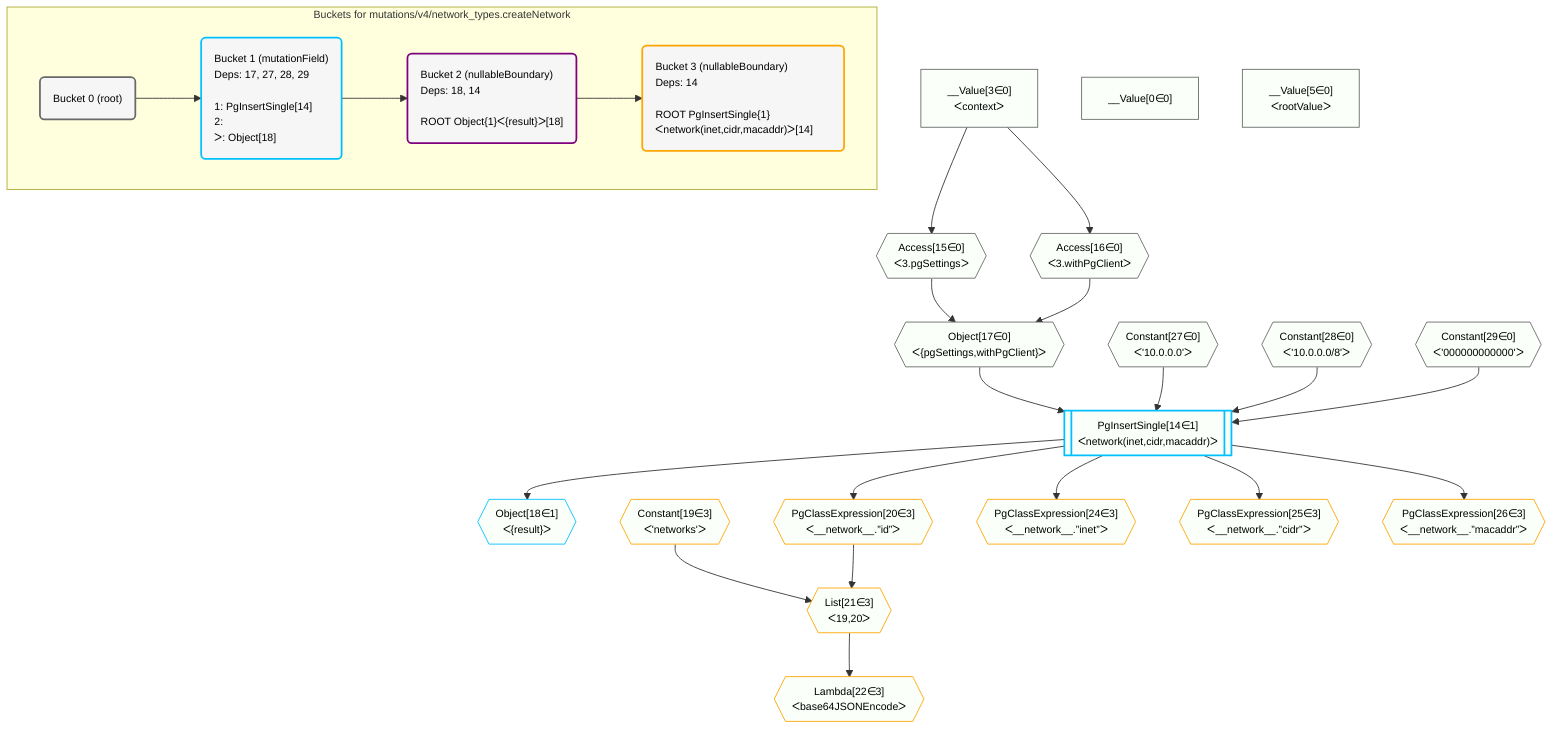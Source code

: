 %%{init: {'themeVariables': { 'fontSize': '12px'}}}%%
graph TD
    classDef path fill:#eee,stroke:#000,color:#000
    classDef plan fill:#fff,stroke-width:1px,color:#000
    classDef itemplan fill:#fff,stroke-width:2px,color:#000
    classDef unbatchedplan fill:#dff,stroke-width:1px,color:#000
    classDef sideeffectplan fill:#fcc,stroke-width:2px,color:#000
    classDef bucket fill:#f6f6f6,color:#000,stroke-width:2px,text-align:left


    %% plan dependencies
    Object17{{"Object[17∈0]<br />ᐸ{pgSettings,withPgClient}ᐳ"}}:::plan
    Access15{{"Access[15∈0]<br />ᐸ3.pgSettingsᐳ"}}:::plan
    Access16{{"Access[16∈0]<br />ᐸ3.withPgClientᐳ"}}:::plan
    Access15 & Access16 --> Object17
    __Value3["__Value[3∈0]<br />ᐸcontextᐳ"]:::plan
    __Value3 --> Access15
    __Value3 --> Access16
    __Value0["__Value[0∈0]"]:::plan
    __Value5["__Value[5∈0]<br />ᐸrootValueᐳ"]:::plan
    Constant27{{"Constant[27∈0]<br />ᐸ'10.0.0.0'ᐳ"}}:::plan
    Constant28{{"Constant[28∈0]<br />ᐸ'10.0.0.0/8'ᐳ"}}:::plan
    Constant29{{"Constant[29∈0]<br />ᐸ'000000000000'ᐳ"}}:::plan
    PgInsertSingle14[["PgInsertSingle[14∈1]<br />ᐸnetwork(inet,cidr,macaddr)ᐳ"]]:::sideeffectplan
    Object17 & Constant27 & Constant28 & Constant29 --> PgInsertSingle14
    Object18{{"Object[18∈1]<br />ᐸ{result}ᐳ"}}:::plan
    PgInsertSingle14 --> Object18
    List21{{"List[21∈3]<br />ᐸ19,20ᐳ"}}:::plan
    Constant19{{"Constant[19∈3]<br />ᐸ'networks'ᐳ"}}:::plan
    PgClassExpression20{{"PgClassExpression[20∈3]<br />ᐸ__network__.”id”ᐳ"}}:::plan
    Constant19 & PgClassExpression20 --> List21
    PgInsertSingle14 --> PgClassExpression20
    Lambda22{{"Lambda[22∈3]<br />ᐸbase64JSONEncodeᐳ"}}:::plan
    List21 --> Lambda22
    PgClassExpression24{{"PgClassExpression[24∈3]<br />ᐸ__network__.”inet”ᐳ"}}:::plan
    PgInsertSingle14 --> PgClassExpression24
    PgClassExpression25{{"PgClassExpression[25∈3]<br />ᐸ__network__.”cidr”ᐳ"}}:::plan
    PgInsertSingle14 --> PgClassExpression25
    PgClassExpression26{{"PgClassExpression[26∈3]<br />ᐸ__network__.”macaddr”ᐳ"}}:::plan
    PgInsertSingle14 --> PgClassExpression26

    %% define steps

    subgraph "Buckets for mutations/v4/network_types.createNetwork"
    Bucket0("Bucket 0 (root)"):::bucket
    classDef bucket0 stroke:#696969
    class Bucket0,__Value0,__Value3,__Value5,Access15,Access16,Object17,Constant27,Constant28,Constant29 bucket0
    Bucket1("Bucket 1 (mutationField)<br />Deps: 17, 27, 28, 29<br /><br />1: PgInsertSingle[14]<br />2: <br />ᐳ: Object[18]"):::bucket
    classDef bucket1 stroke:#00bfff
    class Bucket1,PgInsertSingle14,Object18 bucket1
    Bucket2("Bucket 2 (nullableBoundary)<br />Deps: 18, 14<br /><br />ROOT Object{1}ᐸ{result}ᐳ[18]"):::bucket
    classDef bucket2 stroke:#7f007f
    class Bucket2 bucket2
    Bucket3("Bucket 3 (nullableBoundary)<br />Deps: 14<br /><br />ROOT PgInsertSingle{1}ᐸnetwork(inet,cidr,macaddr)ᐳ[14]"):::bucket
    classDef bucket3 stroke:#ffa500
    class Bucket3,Constant19,PgClassExpression20,List21,Lambda22,PgClassExpression24,PgClassExpression25,PgClassExpression26 bucket3
    Bucket0 --> Bucket1
    Bucket1 --> Bucket2
    Bucket2 --> Bucket3
    classDef unary fill:#fafffa,borderWidth:8px
    class Object17,Access15,Access16,__Value0,__Value3,__Value5,Constant27,Constant28,Constant29,PgInsertSingle14,Object18,List21,PgClassExpression20,Lambda22,PgClassExpression24,PgClassExpression25,PgClassExpression26,Constant19 unary
    end